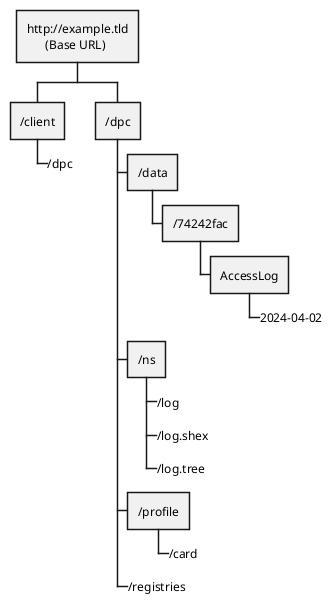 @startwbs
+ http://example.tld\n      (Base URL)
++ /client
+++_ /dpc
++ /dpc
+++ /data
++++ /74242fac
+++++ AccessLog
++++++_ 2024-04-02
+++ /ns
++++_ /log
++++_ /log.shex
++++_ /log.tree
+++ /profile
++++_ /card
+++_ /registries
@endwbs